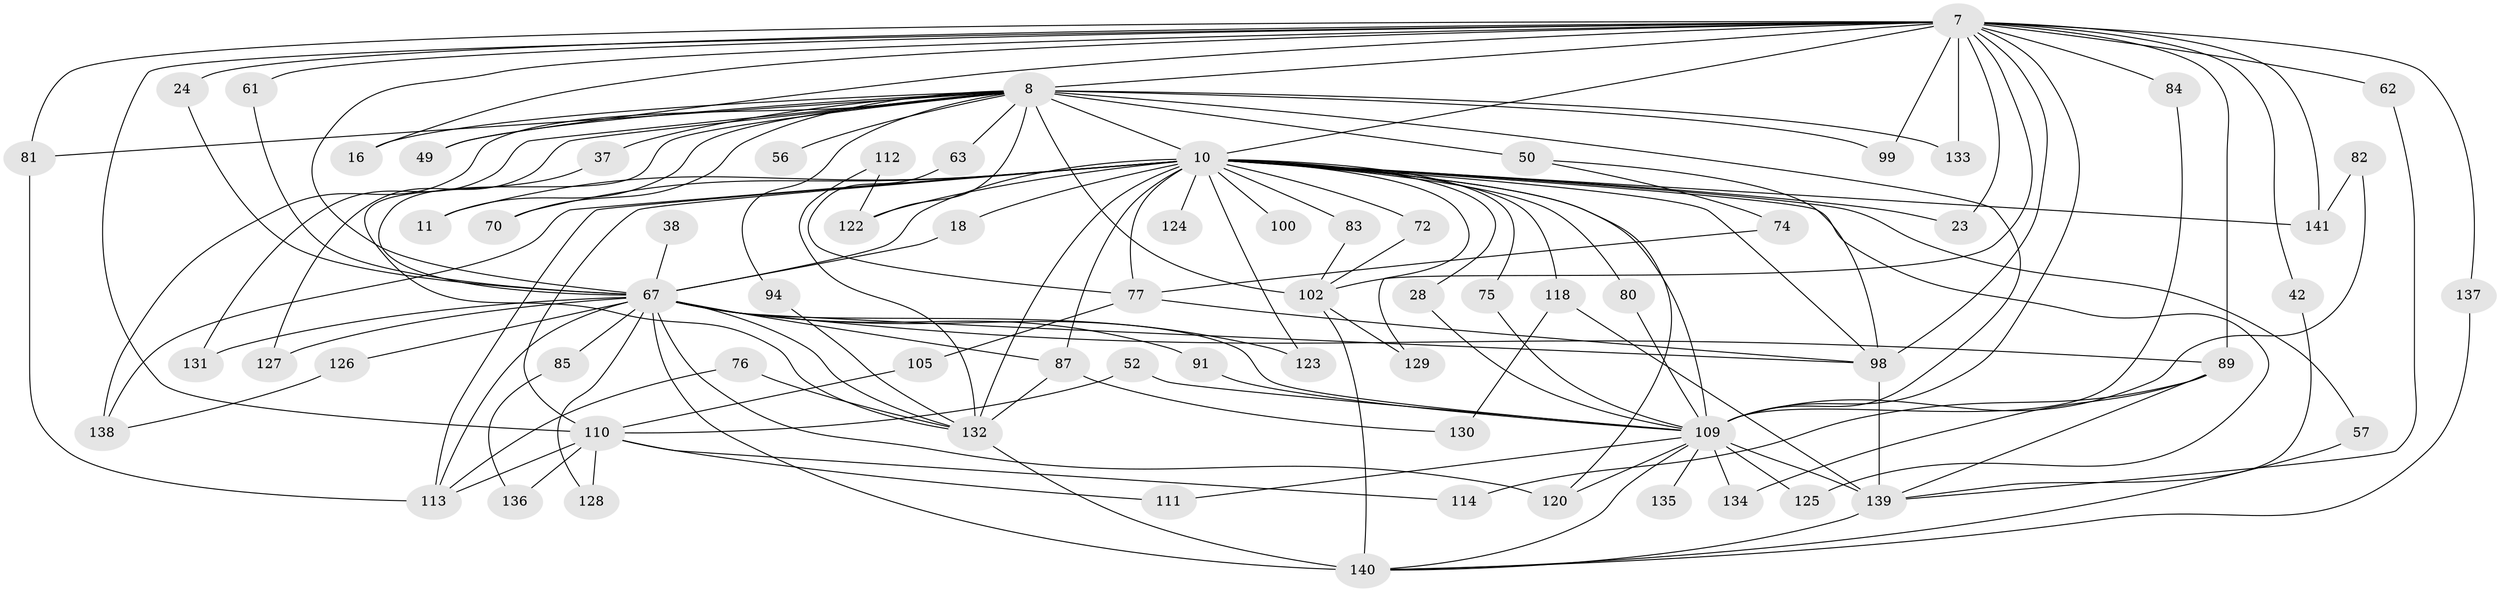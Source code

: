 // original degree distribution, {14: 0.0070921985815602835, 23: 0.014184397163120567, 19: 0.0070921985815602835, 30: 0.0070921985815602835, 26: 0.0070921985815602835, 27: 0.0070921985815602835, 25: 0.0070921985815602835, 21: 0.0070921985815602835, 33: 0.0070921985815602835, 2: 0.5602836879432624, 9: 0.014184397163120567, 4: 0.05673758865248227, 5: 0.0425531914893617, 6: 0.0425531914893617, 3: 0.19858156028368795, 7: 0.0070921985815602835, 8: 0.0070921985815602835}
// Generated by graph-tools (version 1.1) at 2025/46/03/09/25 04:46:09]
// undirected, 70 vertices, 143 edges
graph export_dot {
graph [start="1"]
  node [color=gray90,style=filled];
  7 [super="+5"];
  8 [super="+6"];
  10 [super="+4"];
  11;
  16;
  18;
  23;
  24;
  28;
  37 [super="+32"];
  38;
  42;
  49;
  50;
  52;
  56;
  57;
  61;
  62;
  63;
  67 [super="+14+3"];
  70;
  72 [super="+21"];
  74;
  75;
  76;
  77 [super="+27"];
  80;
  81 [super="+40"];
  82;
  83;
  84;
  85;
  87 [super="+34"];
  89 [super="+88+60"];
  91;
  94;
  98 [super="+29+47+93+95"];
  99;
  100;
  102 [super="+51+54+69"];
  105;
  109 [super="+25+104+43+108"];
  110 [super="+41+90+86"];
  111;
  112;
  113 [super="+101+13+96"];
  114;
  118 [super="+36"];
  120 [super="+116"];
  122 [super="+117+115"];
  123;
  124 [super="+68"];
  125;
  126;
  127;
  128;
  129;
  130;
  131;
  132 [super="+53"];
  133 [super="+97"];
  134;
  135;
  136;
  137;
  138 [super="+58+107"];
  139 [super="+79+22"];
  140 [super="+121+119"];
  141 [super="+45"];
  7 -- 8 [weight=4];
  7 -- 10 [weight=4];
  7 -- 24;
  7 -- 42;
  7 -- 49;
  7 -- 61;
  7 -- 62;
  7 -- 133 [weight=3];
  7 -- 137;
  7 -- 141;
  7 -- 67 [weight=5];
  7 -- 16;
  7 -- 84;
  7 -- 23;
  7 -- 89 [weight=4];
  7 -- 99;
  7 -- 102 [weight=2];
  7 -- 81;
  7 -- 110 [weight=5];
  7 -- 98 [weight=3];
  7 -- 109 [weight=7];
  8 -- 10 [weight=4];
  8 -- 11;
  8 -- 49;
  8 -- 50 [weight=2];
  8 -- 56 [weight=2];
  8 -- 70;
  8 -- 81;
  8 -- 94;
  8 -- 99;
  8 -- 102 [weight=4];
  8 -- 131;
  8 -- 16;
  8 -- 37 [weight=2];
  8 -- 122 [weight=5];
  8 -- 63;
  8 -- 127;
  8 -- 133;
  8 -- 138;
  8 -- 109 [weight=7];
  8 -- 67 [weight=4];
  10 -- 18;
  10 -- 23;
  10 -- 28;
  10 -- 70;
  10 -- 75;
  10 -- 77 [weight=2];
  10 -- 80;
  10 -- 87 [weight=2];
  10 -- 100 [weight=2];
  10 -- 123;
  10 -- 141 [weight=3];
  10 -- 129;
  10 -- 11;
  10 -- 138 [weight=3];
  10 -- 83;
  10 -- 118 [weight=2];
  10 -- 57;
  10 -- 124 [weight=2];
  10 -- 125;
  10 -- 67 [weight=5];
  10 -- 110 [weight=2];
  10 -- 113;
  10 -- 98;
  10 -- 120;
  10 -- 72;
  10 -- 122 [weight=3];
  10 -- 109 [weight=6];
  10 -- 132 [weight=2];
  18 -- 67;
  24 -- 67;
  28 -- 109;
  37 -- 132;
  38 -- 67 [weight=2];
  42 -- 139;
  50 -- 74;
  50 -- 98;
  52 -- 110;
  52 -- 109;
  57 -- 140;
  61 -- 67;
  62 -- 139;
  63 -- 77;
  67 -- 128;
  67 -- 131;
  67 -- 140 [weight=4];
  67 -- 85 [weight=2];
  67 -- 87;
  67 -- 91;
  67 -- 98 [weight=2];
  67 -- 123;
  67 -- 126;
  67 -- 127;
  67 -- 89;
  67 -- 113 [weight=2];
  67 -- 120;
  67 -- 109 [weight=4];
  67 -- 132;
  72 -- 102;
  74 -- 77;
  75 -- 109;
  76 -- 113;
  76 -- 132;
  77 -- 105;
  77 -- 98;
  80 -- 109;
  81 -- 113;
  82 -- 141;
  82 -- 109;
  83 -- 102;
  84 -- 109;
  85 -- 136;
  87 -- 130;
  87 -- 132;
  89 -- 114;
  89 -- 134;
  89 -- 139;
  91 -- 109;
  94 -- 132;
  98 -- 139;
  102 -- 129;
  102 -- 140;
  105 -- 110;
  109 -- 135 [weight=2];
  109 -- 139 [weight=4];
  109 -- 120;
  109 -- 140 [weight=2];
  109 -- 134;
  109 -- 111;
  109 -- 125;
  110 -- 128;
  110 -- 111;
  110 -- 114;
  110 -- 136;
  110 -- 113;
  112 -- 122;
  112 -- 132;
  118 -- 130;
  118 -- 139;
  126 -- 138;
  132 -- 140;
  137 -- 140;
  139 -- 140;
}
